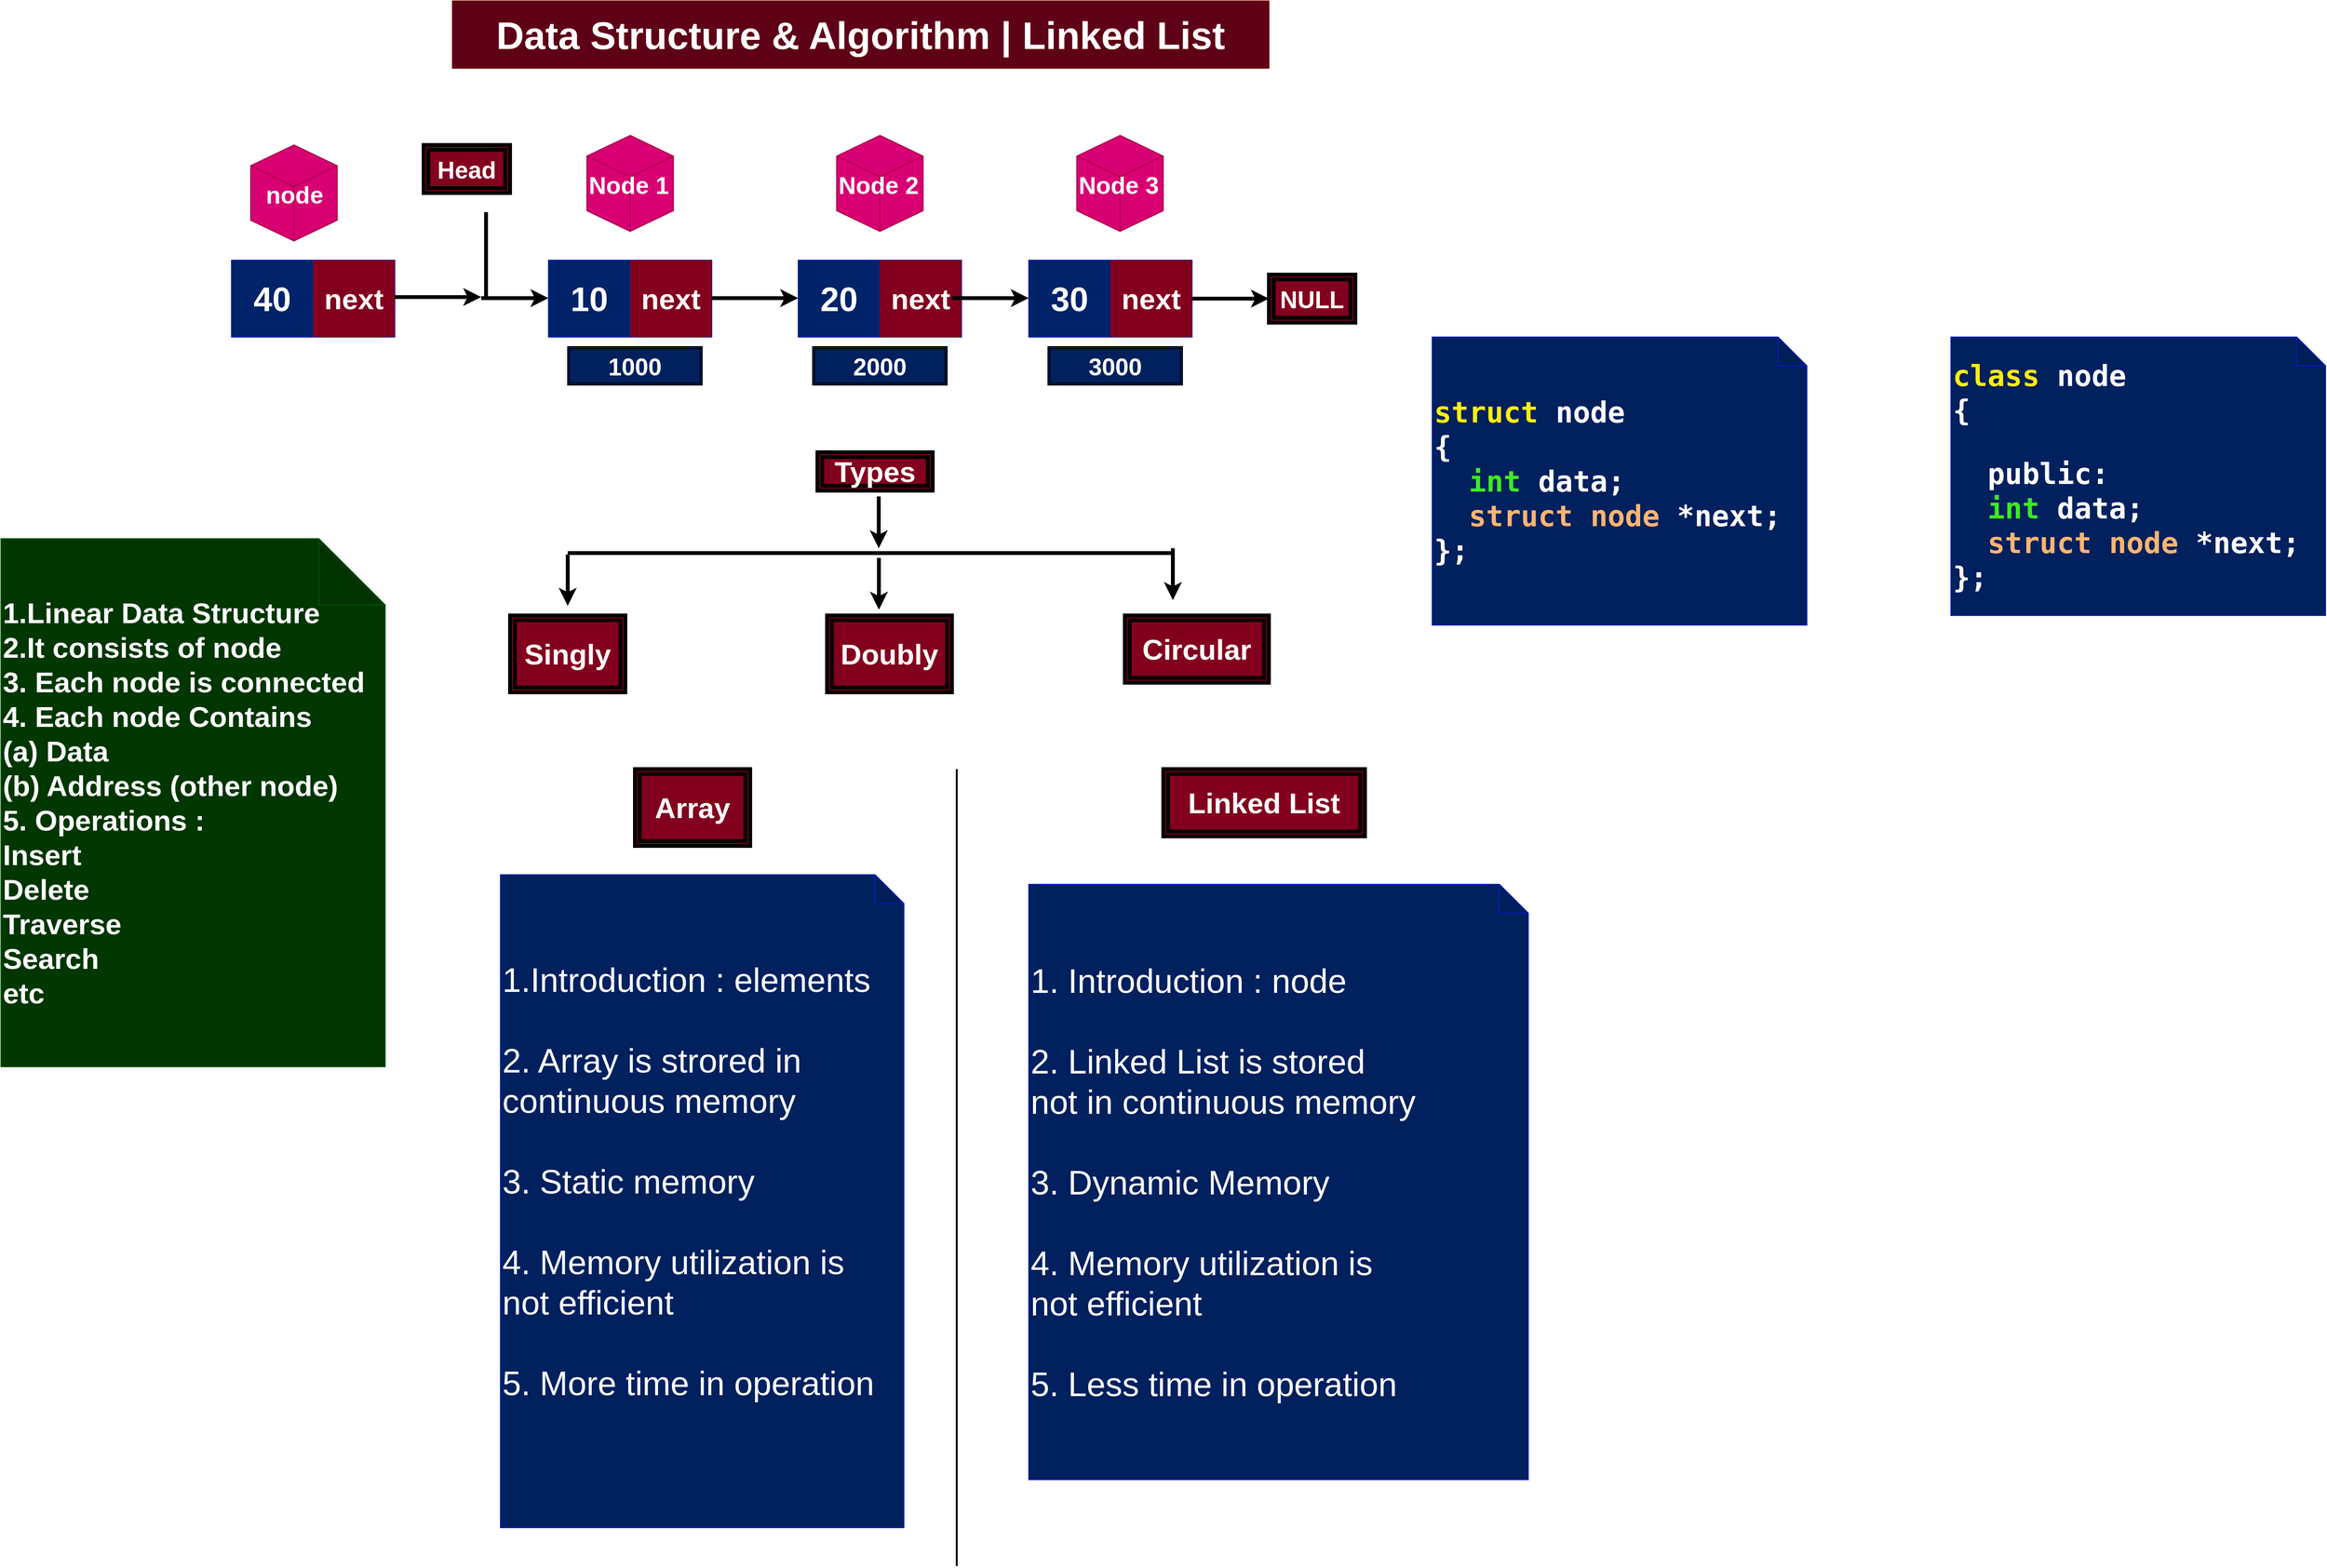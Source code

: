 <mxfile version="15.4.0" type="device"><diagram id="kLcREWV7JZikotNgGeFt" name="Page-1"><mxGraphModel dx="3310" dy="2145" grid="1" gridSize="10" guides="1" tooltips="1" connect="1" arrows="1" fold="1" page="1" pageScale="1" pageWidth="850" pageHeight="1100" math="0" shadow="0"><root><mxCell id="0"/><mxCell id="1" parent="0"/><mxCell id="FX4OYC9LNaWPf0s1jnYQ-1" value="&lt;font style=&quot;font-size: 40px&quot;&gt;&lt;b&gt;Data Structure &amp;amp; Algorithm | Linked List&lt;/b&gt;&lt;/font&gt;" style="rounded=0;whiteSpace=wrap;html=1;fillColor=#5E0016;strokeColor=#6F0000;fontColor=#ffffff;" parent="1" vertex="1"><mxGeometry x="350" y="-90" width="850" height="70" as="geometry"/></mxCell><mxCell id="FX4OYC9LNaWPf0s1jnYQ-2" value="&lt;font style=&quot;font-size: 30px&quot;&gt;&lt;b&gt;1.Linear Data Structure&amp;nbsp;&lt;br&gt;2.It consists of node&lt;br&gt;3. Each node is connected&lt;br&gt;4. Each node Contains&lt;br&gt;(a) Data&amp;nbsp;&lt;br&gt;(b) Address (other node)&lt;br&gt;5. Operations :&lt;br&gt;Insert&lt;br&gt;Delete&lt;br&gt;Traverse&lt;br&gt;Search&lt;br&gt;etc&lt;br&gt;&lt;/b&gt;&lt;/font&gt;" style="shape=note;whiteSpace=wrap;html=1;backgroundOutline=1;darkOpacity=0.05;fillColor=#003600;size=69;strokeColor=#005700;fontColor=#ffffff;align=left;" parent="1" vertex="1"><mxGeometry x="-120" y="470" width="400" height="550" as="geometry"/></mxCell><mxCell id="FX4OYC9LNaWPf0s1jnYQ-4" value="" style="shape=table;startSize=0;container=1;collapsible=0;childLayout=tableLayout;fillColor=#002369;strokeColor=#001DBC;fontColor=#ffffff;" parent="1" vertex="1"><mxGeometry x="450" y="180" width="170" height="80" as="geometry"/></mxCell><mxCell id="FX4OYC9LNaWPf0s1jnYQ-5" value="" style="shape=partialRectangle;collapsible=0;dropTarget=0;pointerEvents=0;fillColor=none;top=0;left=0;bottom=0;right=0;points=[[0,0.5],[1,0.5]];portConstraint=eastwest;" parent="FX4OYC9LNaWPf0s1jnYQ-4" vertex="1"><mxGeometry width="170" height="80" as="geometry"/></mxCell><mxCell id="FX4OYC9LNaWPf0s1jnYQ-6" value="&lt;b&gt;&lt;font style=&quot;font-size: 35px&quot; color=&quot;#ffffff&quot;&gt;10&lt;/font&gt;&lt;/b&gt;" style="shape=partialRectangle;html=1;whiteSpace=wrap;connectable=0;overflow=hidden;fillColor=none;top=0;left=0;bottom=0;right=0;pointerEvents=1;" parent="FX4OYC9LNaWPf0s1jnYQ-5" vertex="1"><mxGeometry width="85" height="80" as="geometry"><mxRectangle width="85" height="80" as="alternateBounds"/></mxGeometry></mxCell><mxCell id="FX4OYC9LNaWPf0s1jnYQ-7" value="&lt;b style=&quot;font-size: 30px&quot;&gt;next&lt;/b&gt;" style="shape=partialRectangle;html=1;whiteSpace=wrap;connectable=0;overflow=hidden;fillColor=#82001E;top=0;left=0;bottom=0;right=0;pointerEvents=1;strokeColor=#6F0000;fontColor=#ffffff;" parent="FX4OYC9LNaWPf0s1jnYQ-5" vertex="1"><mxGeometry x="85" width="85" height="80" as="geometry"><mxRectangle width="85" height="80" as="alternateBounds"/></mxGeometry></mxCell><mxCell id="FX4OYC9LNaWPf0s1jnYQ-8" value="" style="shape=table;startSize=0;container=1;collapsible=0;childLayout=tableLayout;fillColor=#002369;strokeColor=#001DBC;fontColor=#ffffff;" parent="1" vertex="1"><mxGeometry x="710" y="180" width="170" height="80" as="geometry"/></mxCell><mxCell id="FX4OYC9LNaWPf0s1jnYQ-9" value="" style="shape=partialRectangle;collapsible=0;dropTarget=0;pointerEvents=0;fillColor=none;top=0;left=0;bottom=0;right=0;points=[[0,0.5],[1,0.5]];portConstraint=eastwest;" parent="FX4OYC9LNaWPf0s1jnYQ-8" vertex="1"><mxGeometry width="170" height="80" as="geometry"/></mxCell><mxCell id="FX4OYC9LNaWPf0s1jnYQ-10" value="&lt;b&gt;&lt;font style=&quot;font-size: 35px&quot; color=&quot;#ffffff&quot;&gt;20&lt;/font&gt;&lt;/b&gt;" style="shape=partialRectangle;html=1;whiteSpace=wrap;connectable=0;overflow=hidden;fillColor=none;top=0;left=0;bottom=0;right=0;pointerEvents=1;" parent="FX4OYC9LNaWPf0s1jnYQ-9" vertex="1"><mxGeometry width="85" height="80" as="geometry"><mxRectangle width="85" height="80" as="alternateBounds"/></mxGeometry></mxCell><mxCell id="FX4OYC9LNaWPf0s1jnYQ-11" value="" style="shape=partialRectangle;html=1;whiteSpace=wrap;connectable=0;overflow=hidden;fillColor=none;top=0;left=0;bottom=0;right=0;pointerEvents=1;" parent="FX4OYC9LNaWPf0s1jnYQ-9" vertex="1"><mxGeometry x="85" width="85" height="80" as="geometry"><mxRectangle width="85" height="80" as="alternateBounds"/></mxGeometry></mxCell><mxCell id="FX4OYC9LNaWPf0s1jnYQ-12" value="" style="shape=table;startSize=0;container=1;collapsible=0;childLayout=tableLayout;fillColor=#002369;strokeColor=#001DBC;fontColor=#ffffff;" parent="1" vertex="1"><mxGeometry x="950" y="180" width="170" height="80" as="geometry"/></mxCell><mxCell id="FX4OYC9LNaWPf0s1jnYQ-13" value="" style="shape=partialRectangle;collapsible=0;dropTarget=0;pointerEvents=0;fillColor=none;top=0;left=0;bottom=0;right=0;points=[[0,0.5],[1,0.5]];portConstraint=eastwest;" parent="FX4OYC9LNaWPf0s1jnYQ-12" vertex="1"><mxGeometry width="170" height="80" as="geometry"/></mxCell><mxCell id="FX4OYC9LNaWPf0s1jnYQ-14" value="&lt;b&gt;&lt;font style=&quot;font-size: 35px&quot; color=&quot;#ffffff&quot;&gt;30&lt;/font&gt;&lt;/b&gt;" style="shape=partialRectangle;html=1;whiteSpace=wrap;connectable=0;overflow=hidden;fillColor=none;top=0;left=0;bottom=0;right=0;pointerEvents=1;" parent="FX4OYC9LNaWPf0s1jnYQ-13" vertex="1"><mxGeometry width="85" height="80" as="geometry"><mxRectangle width="85" height="80" as="alternateBounds"/></mxGeometry></mxCell><mxCell id="FX4OYC9LNaWPf0s1jnYQ-15" value="" style="shape=partialRectangle;html=1;whiteSpace=wrap;connectable=0;overflow=hidden;fillColor=none;top=0;left=0;bottom=0;right=0;pointerEvents=1;" parent="FX4OYC9LNaWPf0s1jnYQ-13" vertex="1"><mxGeometry x="85" width="85" height="80" as="geometry"><mxRectangle width="85" height="80" as="alternateBounds"/></mxGeometry></mxCell><mxCell id="FX4OYC9LNaWPf0s1jnYQ-16" value="" style="edgeStyle=segmentEdgeStyle;endArrow=classic;html=1;rounded=0;strokeWidth=4;" parent="1" target="FX4OYC9LNaWPf0s1jnYQ-9" edge="1"><mxGeometry width="50" height="50" relative="1" as="geometry"><mxPoint x="620" y="219.5" as="sourcePoint"/><mxPoint x="700" y="220" as="targetPoint"/></mxGeometry></mxCell><mxCell id="FX4OYC9LNaWPf0s1jnYQ-17" value="&lt;font color=&quot;#ffffff&quot; size=&quot;1&quot;&gt;&lt;b style=&quot;font-size: 30px&quot;&gt;next&lt;/b&gt;&lt;/font&gt;" style="shape=partialRectangle;html=1;whiteSpace=wrap;connectable=0;overflow=hidden;fillColor=#82001E;top=0;left=0;bottom=0;right=0;pointerEvents=1;strokeColor=#6F0000;fontColor=#ffffff;" parent="1" vertex="1"><mxGeometry x="795" y="180" width="85" height="80" as="geometry"><mxRectangle width="85" height="80" as="alternateBounds"/></mxGeometry></mxCell><mxCell id="FX4OYC9LNaWPf0s1jnYQ-18" value="&lt;font color=&quot;#ffffff&quot; size=&quot;1&quot;&gt;&lt;b style=&quot;font-size: 30px&quot;&gt;next&lt;/b&gt;&lt;/font&gt;" style="shape=partialRectangle;html=1;whiteSpace=wrap;connectable=0;overflow=hidden;fillColor=#82001E;top=0;left=0;bottom=0;right=0;pointerEvents=1;strokeColor=#6F0000;fontColor=#ffffff;" parent="1" vertex="1"><mxGeometry x="1035" y="180" width="85" height="80" as="geometry"><mxRectangle width="85" height="80" as="alternateBounds"/></mxGeometry></mxCell><mxCell id="FX4OYC9LNaWPf0s1jnYQ-20" value="" style="edgeStyle=segmentEdgeStyle;endArrow=classic;html=1;rounded=0;strokeWidth=4;" parent="1" edge="1"><mxGeometry width="50" height="50" relative="1" as="geometry"><mxPoint x="870" y="219.5" as="sourcePoint"/><mxPoint x="950" y="220" as="targetPoint"/></mxGeometry></mxCell><mxCell id="FX4OYC9LNaWPf0s1jnYQ-21" value="" style="edgeStyle=segmentEdgeStyle;endArrow=classic;html=1;rounded=0;strokeWidth=4;" parent="1" target="FX4OYC9LNaWPf0s1jnYQ-5" edge="1"><mxGeometry width="50" height="50" relative="1" as="geometry"><mxPoint x="380" y="219.5" as="sourcePoint"/><mxPoint x="430" y="219.5" as="targetPoint"/></mxGeometry></mxCell><mxCell id="FX4OYC9LNaWPf0s1jnYQ-22" value="" style="line;strokeWidth=4;direction=south;html=1;fillColor=#82001E;" parent="1" vertex="1"><mxGeometry x="380" y="130" width="10" height="90" as="geometry"/></mxCell><mxCell id="FX4OYC9LNaWPf0s1jnYQ-24" value="&lt;font style=&quot;font-size: 25px&quot; color=&quot;#ffffff&quot;&gt;Head&lt;/font&gt;" style="shape=ext;double=1;rounded=0;whiteSpace=wrap;html=1;strokeWidth=4;fillColor=#82001E;fontStyle=1" parent="1" vertex="1"><mxGeometry x="320" y="60" width="90" height="50" as="geometry"/></mxCell><mxCell id="FX4OYC9LNaWPf0s1jnYQ-25" value="&lt;font color=&quot;#ffffff&quot;&gt;&lt;span style=&quot;font-size: 25px&quot;&gt;NULL&lt;/span&gt;&lt;/font&gt;" style="shape=ext;double=1;rounded=0;whiteSpace=wrap;html=1;strokeWidth=4;fillColor=#82001E;fontStyle=1" parent="1" vertex="1"><mxGeometry x="1200" y="195" width="90" height="50" as="geometry"/></mxCell><mxCell id="FX4OYC9LNaWPf0s1jnYQ-26" value="" style="edgeStyle=segmentEdgeStyle;endArrow=classic;html=1;rounded=0;strokeWidth=4;" parent="1" edge="1"><mxGeometry width="50" height="50" relative="1" as="geometry"><mxPoint x="1120" y="220" as="sourcePoint"/><mxPoint x="1200" y="220.5" as="targetPoint"/></mxGeometry></mxCell><mxCell id="FX4OYC9LNaWPf0s1jnYQ-28" value="&lt;font style=&quot;font-size: 30px&quot; color=&quot;#ffffff&quot;&gt;&lt;b&gt;Singly&lt;/b&gt;&lt;/font&gt;" style="shape=ext;double=1;rounded=0;whiteSpace=wrap;html=1;strokeWidth=4;fillColor=#82001E;" parent="1" vertex="1"><mxGeometry x="410" y="550" width="120" height="80" as="geometry"/></mxCell><mxCell id="FX4OYC9LNaWPf0s1jnYQ-29" value="&lt;font style=&quot;font-size: 30px&quot; color=&quot;#ffffff&quot;&gt;&lt;b&gt;Doubly&lt;/b&gt;&lt;/font&gt;" style="shape=ext;double=1;rounded=0;whiteSpace=wrap;html=1;strokeWidth=4;fillColor=#82001E;" parent="1" vertex="1"><mxGeometry x="740" y="550" width="130" height="80" as="geometry"/></mxCell><mxCell id="FX4OYC9LNaWPf0s1jnYQ-30" value="&lt;font style=&quot;font-size: 30px&quot; color=&quot;#ffffff&quot;&gt;&lt;b&gt;Circular&lt;/b&gt;&lt;/font&gt;" style="shape=ext;double=1;rounded=0;whiteSpace=wrap;html=1;strokeWidth=4;fillColor=#82001E;" parent="1" vertex="1"><mxGeometry x="1050" y="550" width="150" height="70" as="geometry"/></mxCell><mxCell id="FX4OYC9LNaWPf0s1jnYQ-31" value="&lt;font style=&quot;font-size: 30px&quot; color=&quot;#ffffff&quot;&gt;&lt;b&gt;Types&lt;/b&gt;&lt;/font&gt;" style="shape=ext;double=1;rounded=0;whiteSpace=wrap;html=1;strokeWidth=4;fillColor=#82001E;" parent="1" vertex="1"><mxGeometry x="730" y="380" width="120" height="40" as="geometry"/></mxCell><mxCell id="FX4OYC9LNaWPf0s1jnYQ-32" value="" style="line;strokeWidth=4;html=1;perimeter=backbonePerimeter;points=[];outlineConnect=0;fillColor=#82001E;" parent="1" vertex="1"><mxGeometry x="470" y="480" width="630" height="10" as="geometry"/></mxCell><mxCell id="FX4OYC9LNaWPf0s1jnYQ-33" value="" style="edgeStyle=segmentEdgeStyle;endArrow=classic;html=1;rounded=0;strokeWidth=4;" parent="1" source="FX4OYC9LNaWPf0s1jnYQ-32" edge="1"><mxGeometry width="50" height="50" relative="1" as="geometry"><mxPoint x="470" y="490" as="sourcePoint"/><mxPoint x="470" y="540" as="targetPoint"/></mxGeometry></mxCell><mxCell id="FX4OYC9LNaWPf0s1jnYQ-34" value="" style="edgeStyle=segmentEdgeStyle;endArrow=classic;html=1;rounded=0;strokeWidth=4;" parent="1" edge="1"><mxGeometry width="50" height="50" relative="1" as="geometry"><mxPoint x="1100" y="480" as="sourcePoint"/><mxPoint x="1100" y="534" as="targetPoint"/></mxGeometry></mxCell><mxCell id="FX4OYC9LNaWPf0s1jnYQ-35" value="" style="edgeStyle=segmentEdgeStyle;endArrow=classic;html=1;rounded=0;strokeWidth=4;" parent="1" edge="1"><mxGeometry width="50" height="50" relative="1" as="geometry"><mxPoint x="794" y="490" as="sourcePoint"/><mxPoint x="794" y="544" as="targetPoint"/></mxGeometry></mxCell><mxCell id="2EAFpjxUIgZYR22yZYQm-1" value="&lt;font style=&quot;font-size: 35px&quot;&gt;1.Introduction : elements&lt;br&gt;&lt;br&gt;2. Array is strored in continuous memory&lt;br&gt;&lt;br&gt;3. Static memory&lt;br&gt;&lt;br&gt;4. Memory utilization is&lt;br&gt;not efficient&lt;br&gt;&lt;br&gt;5. More time in operation&lt;br&gt;&lt;br&gt;&lt;/font&gt;" style="shape=note;whiteSpace=wrap;html=1;backgroundOutline=1;darkOpacity=0.05;align=left;fillColor=#00205E;strokeColor=#001DBC;fontColor=#ffffff;" parent="1" vertex="1"><mxGeometry x="400" y="820" width="420" height="680" as="geometry"/></mxCell><mxCell id="2EAFpjxUIgZYR22yZYQm-2" value="&lt;span style=&quot;font-size: 35px&quot;&gt;&lt;br&gt;&lt;br&gt;1. Introduction : node&lt;br&gt;&lt;br&gt;2. Linked List is stored&amp;nbsp;&lt;br&gt;not in continuous memory&lt;br&gt;&lt;br&gt;3. Dynamic Memory&lt;br&gt;&lt;br&gt;&lt;/span&gt;&lt;span style=&quot;font-size: 35px&quot;&gt;4. Memory utilization is&lt;/span&gt;&lt;br style=&quot;font-size: 35px&quot;&gt;&lt;span style=&quot;font-size: 35px&quot;&gt;not efficient&lt;/span&gt;&lt;span style=&quot;font-size: 35px&quot;&gt;&amp;nbsp;&lt;br&gt;&lt;br&gt;&lt;/span&gt;&lt;span style=&quot;font-size: 35px&quot;&gt;5. Less time in operation&lt;/span&gt;&lt;br style=&quot;font-size: 35px&quot;&gt;&lt;span style=&quot;font-size: 35px&quot;&gt;&lt;br&gt;&lt;br&gt;&lt;/span&gt;" style="shape=note;whiteSpace=wrap;html=1;backgroundOutline=1;darkOpacity=0.05;fillColor=#00205E;strokeColor=#001DBC;fontColor=#ffffff;align=left;" parent="1" vertex="1"><mxGeometry x="950" y="830" width="520" height="620" as="geometry"/></mxCell><mxCell id="2EAFpjxUIgZYR22yZYQm-3" value="" style="line;strokeWidth=2;direction=south;html=1;align=left;" parent="1" vertex="1"><mxGeometry x="870" y="710" width="10" height="830" as="geometry"/></mxCell><mxCell id="2EAFpjxUIgZYR22yZYQm-4" value="&lt;font color=&quot;#ffffff&quot; size=&quot;1&quot;&gt;&lt;b style=&quot;font-size: 25px&quot;&gt;1000&lt;/b&gt;&lt;/font&gt;" style="shape=ext;double=1;rounded=0;whiteSpace=wrap;html=1;fillColor=#00205E;align=center;" parent="1" vertex="1"><mxGeometry x="470" y="270" width="140" height="40" as="geometry"/></mxCell><mxCell id="2EAFpjxUIgZYR22yZYQm-5" value="&lt;font color=&quot;#ffffff&quot; size=&quot;1&quot;&gt;&lt;b style=&quot;font-size: 25px&quot;&gt;2000&lt;/b&gt;&lt;/font&gt;" style="shape=ext;double=1;rounded=0;whiteSpace=wrap;html=1;fillColor=#00205E;align=center;" parent="1" vertex="1"><mxGeometry x="725" y="270" width="140" height="40" as="geometry"/></mxCell><mxCell id="2EAFpjxUIgZYR22yZYQm-6" value="&lt;font color=&quot;#ffffff&quot; size=&quot;1&quot;&gt;&lt;b style=&quot;font-size: 25px&quot;&gt;3000&lt;/b&gt;&lt;/font&gt;" style="shape=ext;double=1;rounded=0;whiteSpace=wrap;html=1;fillColor=#00205E;align=center;" parent="1" vertex="1"><mxGeometry x="970" y="270" width="140" height="40" as="geometry"/></mxCell><mxCell id="2EAFpjxUIgZYR22yZYQm-7" value="&lt;pre style=&quot;max-height: 600px ; font-size: 30px&quot;&gt;&lt;code class=&quot;dsa hljs cpp&quot; style=&quot;font-size: 30px&quot;&gt;&lt;span class=&quot;hljs-class&quot; style=&quot;font-size: 30px&quot;&gt;&lt;font color=&quot;#ffef0f&quot;&gt;&lt;span class=&quot;hljs-keyword&quot; style=&quot;font-size: 30px&quot;&gt;struct&lt;/span&gt; &lt;/font&gt;&lt;span class=&quot;hljs-title&quot; style=&quot;font-size: 30px&quot;&gt;node&lt;/span&gt;&lt;br style=&quot;font-size: 30px&quot;&gt;{&lt;/span&gt;&lt;br style=&quot;font-size: 30px&quot;&gt;  &lt;font color=&quot;#3eea23&quot;&gt;&lt;span class=&quot;hljs-keyword&quot; style=&quot;font-size: 30px&quot;&gt;int&lt;/span&gt; &lt;/font&gt;data;&lt;br style=&quot;font-size: 30px&quot;&gt;  &lt;span class=&quot;hljs-class&quot; style=&quot;font-size: 30px&quot;&gt;&lt;font color=&quot;#ffb570&quot;&gt;&lt;span class=&quot;hljs-keyword&quot; style=&quot;font-size: 30px&quot;&gt;struct&lt;/span&gt; &lt;span class=&quot;hljs-title&quot; style=&quot;font-size: 30px&quot;&gt;node&lt;/span&gt;&lt;/font&gt; *&lt;span class=&quot;hljs-title&quot; style=&quot;font-size: 30px&quot;&gt;next&lt;/span&gt;;&lt;/span&gt;&lt;br style=&quot;font-size: 30px&quot;&gt;};&lt;/code&gt;&lt;/pre&gt;" style="shape=note;whiteSpace=wrap;html=1;backgroundOutline=1;darkOpacity=0.05;fillColor=#00205E;strokeColor=#001DBC;fontColor=#ffffff;align=left;fontSize=30;fontStyle=1" parent="1" vertex="1"><mxGeometry x="1370" y="260" width="390" height="300" as="geometry"/></mxCell><mxCell id="2EAFpjxUIgZYR22yZYQm-8" value="&lt;font style=&quot;font-size: 30px&quot; color=&quot;#ffffff&quot;&gt;&lt;b&gt;Array&lt;/b&gt;&lt;/font&gt;" style="shape=ext;double=1;rounded=0;whiteSpace=wrap;html=1;strokeWidth=4;fillColor=#82001E;" parent="1" vertex="1"><mxGeometry x="540" y="710" width="120" height="80" as="geometry"/></mxCell><mxCell id="2EAFpjxUIgZYR22yZYQm-9" value="&lt;font style=&quot;font-size: 30px&quot; color=&quot;#ffffff&quot;&gt;&lt;b&gt;Linked List&lt;/b&gt;&lt;/font&gt;" style="shape=ext;double=1;rounded=0;whiteSpace=wrap;html=1;strokeWidth=4;fillColor=#82001E;" parent="1" vertex="1"><mxGeometry x="1090" y="710" width="210" height="70" as="geometry"/></mxCell><mxCell id="2EAFpjxUIgZYR22yZYQm-10" value="&lt;b&gt;&lt;font style=&quot;font-size: 25px&quot;&gt;Node 1&lt;/font&gt;&lt;br&gt;&lt;/b&gt;" style="html=1;whiteSpace=wrap;shape=isoCube2;backgroundOutline=1;isoAngle=15;fontSize=30;fillColor=#d80073;align=left;strokeColor=#A50040;fontColor=#ffffff;" parent="1" vertex="1"><mxGeometry x="490" y="50" width="90" height="100" as="geometry"/></mxCell><mxCell id="2EAFpjxUIgZYR22yZYQm-13" value="&lt;b&gt;&lt;font style=&quot;font-size: 25px&quot;&gt;Node 2&lt;/font&gt;&lt;br&gt;&lt;/b&gt;" style="html=1;whiteSpace=wrap;shape=isoCube2;backgroundOutline=1;isoAngle=15;fontSize=30;fillColor=#d80073;align=left;strokeColor=#A50040;fontColor=#ffffff;" parent="1" vertex="1"><mxGeometry x="750" y="50" width="90" height="100" as="geometry"/></mxCell><mxCell id="2EAFpjxUIgZYR22yZYQm-14" value="&lt;b&gt;&lt;font style=&quot;font-size: 25px&quot;&gt;Node 3&lt;/font&gt;&lt;br&gt;&lt;/b&gt;" style="html=1;whiteSpace=wrap;shape=isoCube2;backgroundOutline=1;isoAngle=15;fontSize=30;fillColor=#d80073;align=left;strokeColor=#A50040;fontColor=#ffffff;" parent="1" vertex="1"><mxGeometry x="1000" y="50" width="90" height="100" as="geometry"/></mxCell><mxCell id="WGS0exvz3PwvDSj9ZTFY-2" value="" style="edgeStyle=segmentEdgeStyle;endArrow=classic;html=1;rounded=0;strokeWidth=4;" parent="1" edge="1"><mxGeometry width="50" height="50" relative="1" as="geometry"><mxPoint x="793.82" y="426" as="sourcePoint"/><mxPoint x="793.82" y="480" as="targetPoint"/></mxGeometry></mxCell><mxCell id="WGS0exvz3PwvDSj9ZTFY-4" value="&lt;pre style=&quot;max-height: 600px ; font-size: 30px&quot;&gt;&lt;code class=&quot;dsa hljs cpp&quot; style=&quot;font-size: 30px&quot;&gt;&lt;span class=&quot;hljs-class&quot; style=&quot;font-size: 30px&quot;&gt;&lt;span class=&quot;hljs-title&quot; style=&quot;font-size: 30px&quot;&gt;&lt;font color=&quot;#ffef0f&quot;&gt;class &lt;/font&gt;node&lt;/span&gt;&lt;br style=&quot;font-size: 30px&quot;&gt;{&lt;/span&gt;&lt;/code&gt;&lt;/pre&gt;&lt;pre style=&quot;max-height: 600px ; font-size: 30px&quot;&gt;&lt;code class=&quot;dsa hljs cpp&quot; style=&quot;font-size: 30px&quot;&gt;  public:&lt;br style=&quot;font-size: 30px&quot;&gt;  &lt;font color=&quot;#3eea23&quot;&gt;&lt;span class=&quot;hljs-keyword&quot; style=&quot;font-size: 30px&quot;&gt;int&lt;/span&gt; &lt;/font&gt;data;&lt;br style=&quot;font-size: 30px&quot;&gt;  &lt;span class=&quot;hljs-class&quot; style=&quot;font-size: 30px&quot;&gt;&lt;font color=&quot;#ffb570&quot;&gt;&lt;span class=&quot;hljs-keyword&quot; style=&quot;font-size: 30px&quot;&gt;struct&lt;/span&gt; &lt;span class=&quot;hljs-title&quot; style=&quot;font-size: 30px&quot;&gt;node&lt;/span&gt;&lt;/font&gt; *&lt;span class=&quot;hljs-title&quot; style=&quot;font-size: 30px&quot;&gt;next&lt;/span&gt;;&lt;/span&gt;&lt;br style=&quot;font-size: 30px&quot;&gt;};&lt;/code&gt;&lt;/pre&gt;" style="shape=note;whiteSpace=wrap;html=1;backgroundOutline=1;darkOpacity=0.05;fillColor=#00205E;strokeColor=#001DBC;fontColor=#ffffff;align=left;fontSize=30;fontStyle=1" parent="1" vertex="1"><mxGeometry x="1910" y="260" width="390" height="290" as="geometry"/></mxCell><mxCell id="FRGjvT0KQQYTEoXLF1Nh-1" value="&lt;b&gt;&lt;font style=&quot;font-size: 25px&quot;&gt;&amp;nbsp; node&lt;/font&gt;&lt;br&gt;&lt;/b&gt;" style="html=1;whiteSpace=wrap;shape=isoCube2;backgroundOutline=1;isoAngle=15;fontSize=30;fillColor=#d80073;align=left;strokeColor=#A50040;fontColor=#ffffff;" vertex="1" parent="1"><mxGeometry x="140" y="60" width="90" height="100" as="geometry"/></mxCell><mxCell id="FRGjvT0KQQYTEoXLF1Nh-2" value="" style="shape=table;startSize=0;container=1;collapsible=0;childLayout=tableLayout;fillColor=#002369;strokeColor=#001DBC;fontColor=#ffffff;" vertex="1" parent="1"><mxGeometry x="120" y="180" width="170" height="80" as="geometry"/></mxCell><mxCell id="FRGjvT0KQQYTEoXLF1Nh-3" value="" style="shape=partialRectangle;collapsible=0;dropTarget=0;pointerEvents=0;fillColor=none;top=0;left=0;bottom=0;right=0;points=[[0,0.5],[1,0.5]];portConstraint=eastwest;" vertex="1" parent="FRGjvT0KQQYTEoXLF1Nh-2"><mxGeometry width="170" height="80" as="geometry"/></mxCell><mxCell id="FRGjvT0KQQYTEoXLF1Nh-4" value="&lt;b&gt;&lt;font style=&quot;font-size: 35px&quot; color=&quot;#ffffff&quot;&gt;40&lt;/font&gt;&lt;/b&gt;" style="shape=partialRectangle;html=1;whiteSpace=wrap;connectable=0;overflow=hidden;fillColor=none;top=0;left=0;bottom=0;right=0;pointerEvents=1;" vertex="1" parent="FRGjvT0KQQYTEoXLF1Nh-3"><mxGeometry width="85" height="80" as="geometry"><mxRectangle width="85" height="80" as="alternateBounds"/></mxGeometry></mxCell><mxCell id="FRGjvT0KQQYTEoXLF1Nh-5" value="&lt;b style=&quot;font-size: 30px&quot;&gt;next&lt;/b&gt;" style="shape=partialRectangle;html=1;whiteSpace=wrap;connectable=0;overflow=hidden;fillColor=#82001E;top=0;left=0;bottom=0;right=0;pointerEvents=1;strokeColor=#6F0000;fontColor=#ffffff;" vertex="1" parent="FRGjvT0KQQYTEoXLF1Nh-3"><mxGeometry x="85" width="85" height="80" as="geometry"><mxRectangle width="85" height="80" as="alternateBounds"/></mxGeometry></mxCell><mxCell id="FRGjvT0KQQYTEoXLF1Nh-6" value="" style="edgeStyle=segmentEdgeStyle;endArrow=classic;html=1;rounded=0;strokeWidth=4;" edge="1" parent="1"><mxGeometry width="50" height="50" relative="1" as="geometry"><mxPoint x="290" y="218.33" as="sourcePoint"/><mxPoint x="380" y="218.33" as="targetPoint"/></mxGeometry></mxCell></root></mxGraphModel></diagram></mxfile>